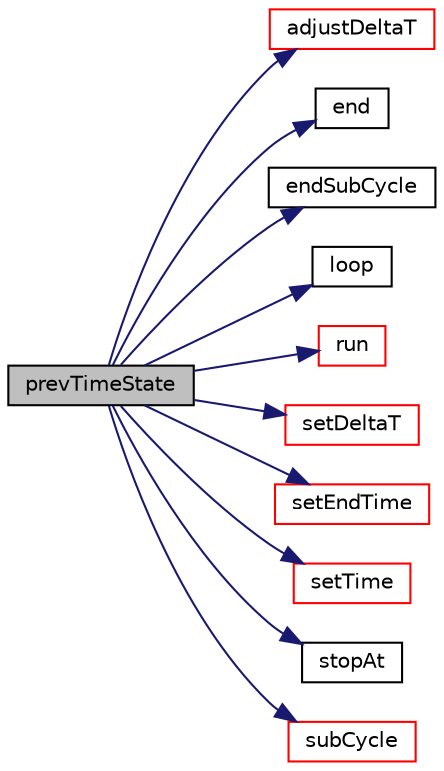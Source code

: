 digraph "prevTimeState"
{
  bgcolor="transparent";
  edge [fontname="Helvetica",fontsize="10",labelfontname="Helvetica",labelfontsize="10"];
  node [fontname="Helvetica",fontsize="10",shape=record];
  rankdir="LR";
  Node1 [label="prevTimeState",height=0.2,width=0.4,color="black", fillcolor="grey75", style="filled", fontcolor="black"];
  Node1 -> Node2 [color="midnightblue",fontsize="10",style="solid",fontname="Helvetica"];
  Node2 [label="adjustDeltaT",height=0.2,width=0.4,color="red",URL="$a02697.html#a37daea087fe2001572cebab55862d0e6",tooltip="Adjust the time step so that writing occurs at the specified time. "];
  Node1 -> Node3 [color="midnightblue",fontsize="10",style="solid",fontname="Helvetica"];
  Node3 [label="end",height=0.2,width=0.4,color="black",URL="$a02697.html#a71c36f24333cce752c1f32f032b7d6ba",tooltip="Return true if end of run,. "];
  Node1 -> Node4 [color="midnightblue",fontsize="10",style="solid",fontname="Helvetica"];
  Node4 [label="endSubCycle",height=0.2,width=0.4,color="black",URL="$a02697.html#ac94c7ed4efd51aafabdcde36a49e57b8",tooltip="Reset time after sub-cycling back to previous TimeState. "];
  Node1 -> Node5 [color="midnightblue",fontsize="10",style="solid",fontname="Helvetica"];
  Node5 [label="loop",height=0.2,width=0.4,color="black",URL="$a02697.html#adf77b77054c2d4c23b70556fe767f23e",tooltip="Return true if run should continue and if so increment time. "];
  Node1 -> Node6 [color="midnightblue",fontsize="10",style="solid",fontname="Helvetica"];
  Node6 [label="run",height=0.2,width=0.4,color="red",URL="$a02697.html#afc29236bc2936581403d8c7fdc4638d9",tooltip="Return true if run should continue,. "];
  Node1 -> Node7 [color="midnightblue",fontsize="10",style="solid",fontname="Helvetica"];
  Node7 [label="setDeltaT",height=0.2,width=0.4,color="red",URL="$a02697.html#a833f3b083edbffb7721f96544f39291d",tooltip="Reset time step. "];
  Node1 -> Node8 [color="midnightblue",fontsize="10",style="solid",fontname="Helvetica"];
  Node8 [label="setEndTime",height=0.2,width=0.4,color="red",URL="$a02697.html#a6fe85f6140c6a81c9255732adddebe9c",tooltip="Reset end time. "];
  Node1 -> Node9 [color="midnightblue",fontsize="10",style="solid",fontname="Helvetica"];
  Node9 [label="setTime",height=0.2,width=0.4,color="red",URL="$a02697.html#a12f402d4802d1621daed4fbfea134b33",tooltip="Reset the time and time-index to those of the given time. "];
  Node1 -> Node10 [color="midnightblue",fontsize="10",style="solid",fontname="Helvetica"];
  Node10 [label="stopAt",height=0.2,width=0.4,color="black",URL="$a02697.html#afd138ab3485d1da2c068a36688d6e08b",tooltip="Adjust the current stopAtControl. Note that this value. "];
  Node1 -> Node11 [color="midnightblue",fontsize="10",style="solid",fontname="Helvetica"];
  Node11 [label="subCycle",height=0.2,width=0.4,color="red",URL="$a02697.html#adb9bf2f1908500d320fc80b25d8e9b76",tooltip="Set time to sub-cycle for the given number of steps. "];
}
